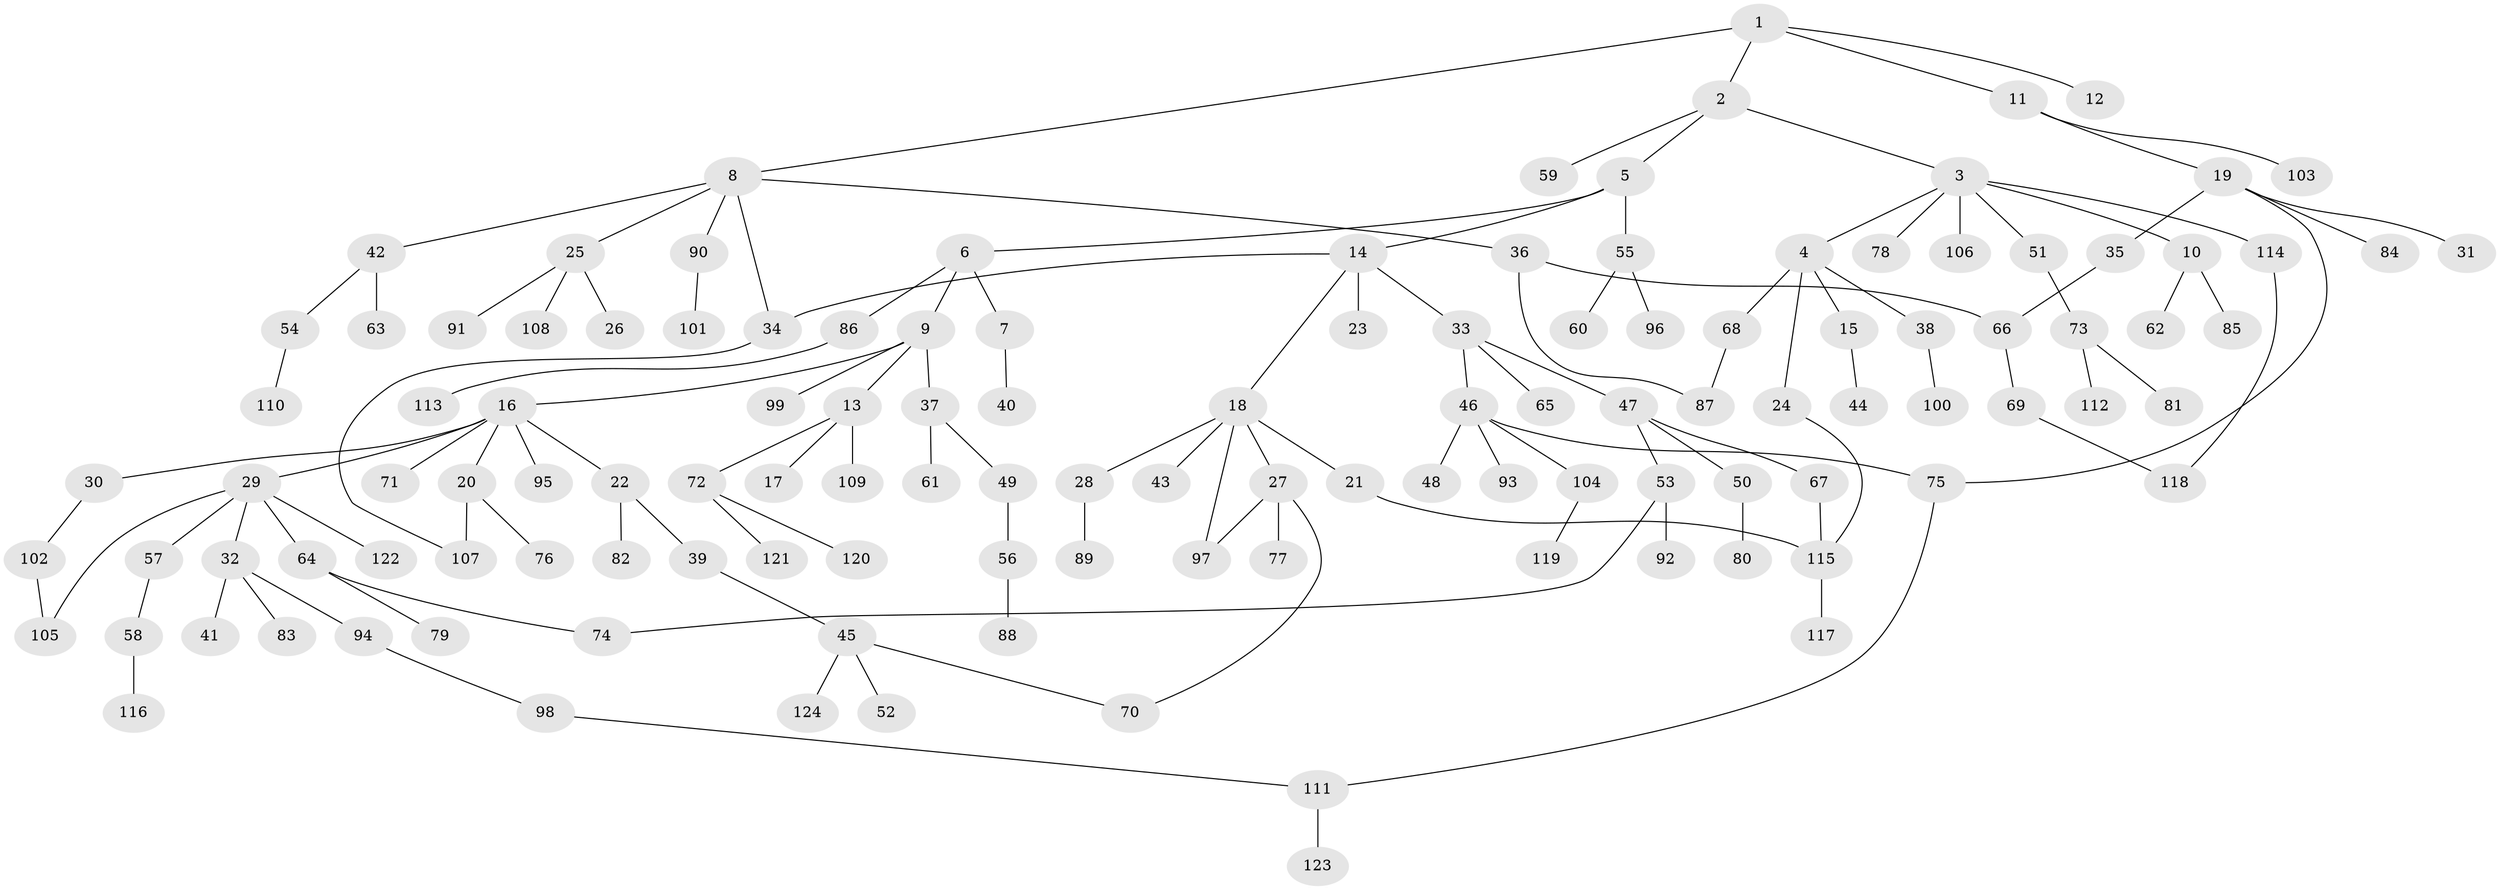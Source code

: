 // coarse degree distribution, {6: 0.03225806451612903, 5: 0.04838709677419355, 14: 0.016129032258064516, 2: 0.27419354838709675, 1: 0.4838709677419355, 4: 0.12903225806451613, 7: 0.016129032258064516}
// Generated by graph-tools (version 1.1) at 2025/17/03/04/25 18:17:13]
// undirected, 124 vertices, 136 edges
graph export_dot {
graph [start="1"]
  node [color=gray90,style=filled];
  1;
  2;
  3;
  4;
  5;
  6;
  7;
  8;
  9;
  10;
  11;
  12;
  13;
  14;
  15;
  16;
  17;
  18;
  19;
  20;
  21;
  22;
  23;
  24;
  25;
  26;
  27;
  28;
  29;
  30;
  31;
  32;
  33;
  34;
  35;
  36;
  37;
  38;
  39;
  40;
  41;
  42;
  43;
  44;
  45;
  46;
  47;
  48;
  49;
  50;
  51;
  52;
  53;
  54;
  55;
  56;
  57;
  58;
  59;
  60;
  61;
  62;
  63;
  64;
  65;
  66;
  67;
  68;
  69;
  70;
  71;
  72;
  73;
  74;
  75;
  76;
  77;
  78;
  79;
  80;
  81;
  82;
  83;
  84;
  85;
  86;
  87;
  88;
  89;
  90;
  91;
  92;
  93;
  94;
  95;
  96;
  97;
  98;
  99;
  100;
  101;
  102;
  103;
  104;
  105;
  106;
  107;
  108;
  109;
  110;
  111;
  112;
  113;
  114;
  115;
  116;
  117;
  118;
  119;
  120;
  121;
  122;
  123;
  124;
  1 -- 2;
  1 -- 8;
  1 -- 11;
  1 -- 12;
  2 -- 3;
  2 -- 5;
  2 -- 59;
  3 -- 4;
  3 -- 10;
  3 -- 51;
  3 -- 78;
  3 -- 106;
  3 -- 114;
  4 -- 15;
  4 -- 24;
  4 -- 38;
  4 -- 68;
  5 -- 6;
  5 -- 14;
  5 -- 55;
  6 -- 7;
  6 -- 9;
  6 -- 86;
  7 -- 40;
  8 -- 25;
  8 -- 36;
  8 -- 42;
  8 -- 90;
  8 -- 34;
  9 -- 13;
  9 -- 16;
  9 -- 37;
  9 -- 99;
  10 -- 62;
  10 -- 85;
  11 -- 19;
  11 -- 103;
  13 -- 17;
  13 -- 72;
  13 -- 109;
  14 -- 18;
  14 -- 23;
  14 -- 33;
  14 -- 34;
  15 -- 44;
  16 -- 20;
  16 -- 22;
  16 -- 29;
  16 -- 30;
  16 -- 71;
  16 -- 95;
  18 -- 21;
  18 -- 27;
  18 -- 28;
  18 -- 43;
  18 -- 97;
  19 -- 31;
  19 -- 35;
  19 -- 84;
  19 -- 75;
  20 -- 76;
  20 -- 107;
  21 -- 115;
  22 -- 39;
  22 -- 82;
  24 -- 115;
  25 -- 26;
  25 -- 91;
  25 -- 108;
  27 -- 70;
  27 -- 77;
  27 -- 97;
  28 -- 89;
  29 -- 32;
  29 -- 57;
  29 -- 64;
  29 -- 105;
  29 -- 122;
  30 -- 102;
  32 -- 41;
  32 -- 83;
  32 -- 94;
  33 -- 46;
  33 -- 47;
  33 -- 65;
  34 -- 107;
  35 -- 66;
  36 -- 66;
  36 -- 87;
  37 -- 49;
  37 -- 61;
  38 -- 100;
  39 -- 45;
  42 -- 54;
  42 -- 63;
  45 -- 52;
  45 -- 124;
  45 -- 70;
  46 -- 48;
  46 -- 75;
  46 -- 93;
  46 -- 104;
  47 -- 50;
  47 -- 53;
  47 -- 67;
  49 -- 56;
  50 -- 80;
  51 -- 73;
  53 -- 74;
  53 -- 92;
  54 -- 110;
  55 -- 60;
  55 -- 96;
  56 -- 88;
  57 -- 58;
  58 -- 116;
  64 -- 79;
  64 -- 74;
  66 -- 69;
  67 -- 115;
  68 -- 87;
  69 -- 118;
  72 -- 120;
  72 -- 121;
  73 -- 81;
  73 -- 112;
  75 -- 111;
  86 -- 113;
  90 -- 101;
  94 -- 98;
  98 -- 111;
  102 -- 105;
  104 -- 119;
  111 -- 123;
  114 -- 118;
  115 -- 117;
}
